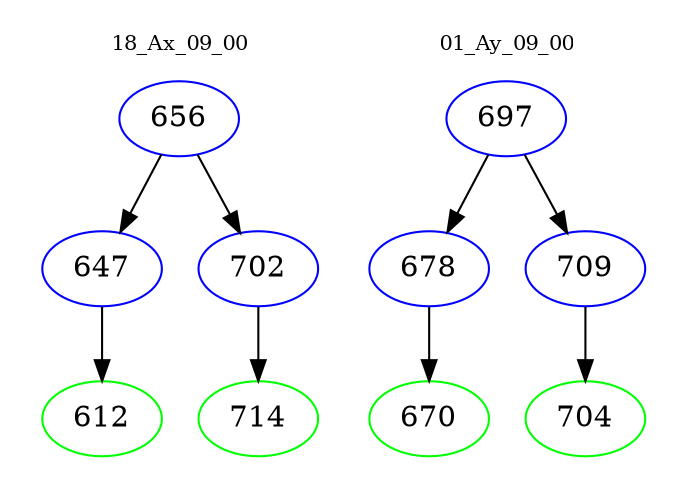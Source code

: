 digraph{
subgraph cluster_0 {
color = white
label = "18_Ax_09_00";
fontsize=10;
T0_656 [label="656", color="blue"]
T0_656 -> T0_647 [color="black"]
T0_647 [label="647", color="blue"]
T0_647 -> T0_612 [color="black"]
T0_612 [label="612", color="green"]
T0_656 -> T0_702 [color="black"]
T0_702 [label="702", color="blue"]
T0_702 -> T0_714 [color="black"]
T0_714 [label="714", color="green"]
}
subgraph cluster_1 {
color = white
label = "01_Ay_09_00";
fontsize=10;
T1_697 [label="697", color="blue"]
T1_697 -> T1_678 [color="black"]
T1_678 [label="678", color="blue"]
T1_678 -> T1_670 [color="black"]
T1_670 [label="670", color="green"]
T1_697 -> T1_709 [color="black"]
T1_709 [label="709", color="blue"]
T1_709 -> T1_704 [color="black"]
T1_704 [label="704", color="green"]
}
}
